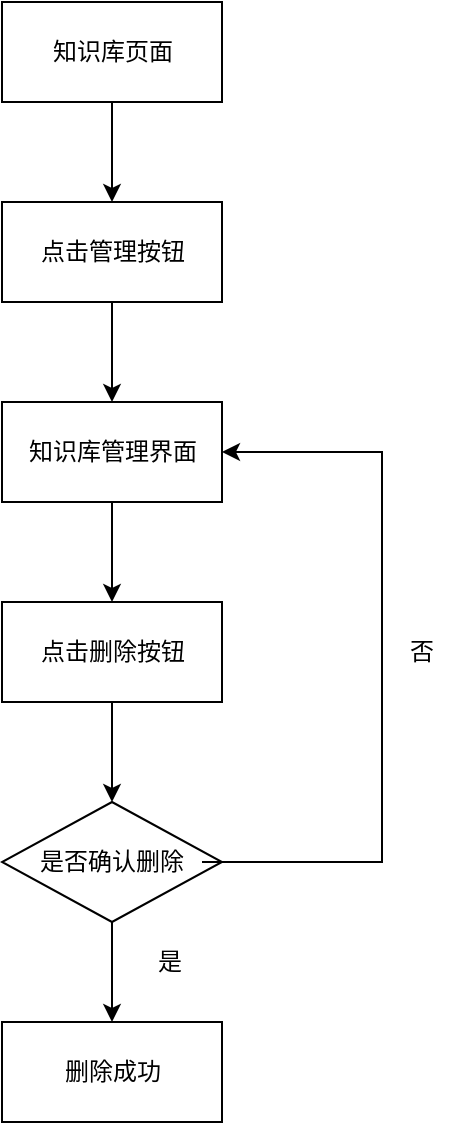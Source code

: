 <mxfile version="14.8.2" type="device"><diagram id="XJEXkeTNixp8ba20JKXQ" name="Page-1"><mxGraphModel dx="1422" dy="757" grid="1" gridSize="10" guides="1" tooltips="1" connect="1" arrows="1" fold="1" page="1" pageScale="1" pageWidth="827" pageHeight="1169" math="0" shadow="0"><root><mxCell id="0"/><mxCell id="1" parent="0"/><mxCell id="LO--aYPG6zgKo1lJYQ2X-10" style="edgeStyle=orthogonalEdgeStyle;rounded=0;orthogonalLoop=1;jettySize=auto;html=1;" edge="1" parent="1" source="LO--aYPG6zgKo1lJYQ2X-1" target="LO--aYPG6zgKo1lJYQ2X-2"><mxGeometry relative="1" as="geometry"/></mxCell><mxCell id="LO--aYPG6zgKo1lJYQ2X-1" value="知识库页面" style="html=1;" vertex="1" parent="1"><mxGeometry x="350" y="240" width="110" height="50" as="geometry"/></mxCell><mxCell id="LO--aYPG6zgKo1lJYQ2X-11" style="edgeStyle=orthogonalEdgeStyle;rounded=0;orthogonalLoop=1;jettySize=auto;html=1;" edge="1" parent="1" source="LO--aYPG6zgKo1lJYQ2X-2" target="LO--aYPG6zgKo1lJYQ2X-3"><mxGeometry relative="1" as="geometry"/></mxCell><mxCell id="LO--aYPG6zgKo1lJYQ2X-2" value="点击管理按钮" style="html=1;" vertex="1" parent="1"><mxGeometry x="350" y="340" width="110" height="50" as="geometry"/></mxCell><mxCell id="LO--aYPG6zgKo1lJYQ2X-13" style="edgeStyle=orthogonalEdgeStyle;rounded=0;orthogonalLoop=1;jettySize=auto;html=1;" edge="1" parent="1" source="LO--aYPG6zgKo1lJYQ2X-3" target="LO--aYPG6zgKo1lJYQ2X-4"><mxGeometry relative="1" as="geometry"/></mxCell><mxCell id="LO--aYPG6zgKo1lJYQ2X-3" value="知识库管理界面" style="html=1;" vertex="1" parent="1"><mxGeometry x="350" y="440" width="110" height="50" as="geometry"/></mxCell><mxCell id="LO--aYPG6zgKo1lJYQ2X-14" style="edgeStyle=orthogonalEdgeStyle;rounded=0;orthogonalLoop=1;jettySize=auto;html=1;" edge="1" parent="1" source="LO--aYPG6zgKo1lJYQ2X-4" target="LO--aYPG6zgKo1lJYQ2X-7"><mxGeometry relative="1" as="geometry"/></mxCell><mxCell id="LO--aYPG6zgKo1lJYQ2X-4" value="点击删除按钮" style="html=1;" vertex="1" parent="1"><mxGeometry x="350" y="540" width="110" height="50" as="geometry"/></mxCell><mxCell id="LO--aYPG6zgKo1lJYQ2X-6" value="" style="group" vertex="1" connectable="0" parent="1"><mxGeometry x="350" y="640" width="110" height="60" as="geometry"/></mxCell><mxCell id="LO--aYPG6zgKo1lJYQ2X-7" value="" style="rhombus;whiteSpace=wrap;html=1;" vertex="1" parent="LO--aYPG6zgKo1lJYQ2X-6"><mxGeometry width="110" height="60" as="geometry"/></mxCell><mxCell id="LO--aYPG6zgKo1lJYQ2X-8" value="是否确认删除" style="text;html=1;strokeColor=none;fillColor=none;align=center;verticalAlign=middle;whiteSpace=wrap;rounded=0;" vertex="1" parent="LO--aYPG6zgKo1lJYQ2X-6"><mxGeometry x="10" y="20" width="90" height="20" as="geometry"/></mxCell><mxCell id="LO--aYPG6zgKo1lJYQ2X-9" value="删除成功" style="html=1;" vertex="1" parent="1"><mxGeometry x="350" y="750" width="110" height="50" as="geometry"/></mxCell><mxCell id="LO--aYPG6zgKo1lJYQ2X-15" style="edgeStyle=orthogonalEdgeStyle;rounded=0;orthogonalLoop=1;jettySize=auto;html=1;" edge="1" parent="1" source="LO--aYPG6zgKo1lJYQ2X-7" target="LO--aYPG6zgKo1lJYQ2X-9"><mxGeometry relative="1" as="geometry"/></mxCell><mxCell id="LO--aYPG6zgKo1lJYQ2X-16" style="edgeStyle=orthogonalEdgeStyle;rounded=0;orthogonalLoop=1;jettySize=auto;html=1;" edge="1" parent="1" source="LO--aYPG6zgKo1lJYQ2X-8" target="LO--aYPG6zgKo1lJYQ2X-3"><mxGeometry relative="1" as="geometry"><Array as="points"><mxPoint x="540" y="670"/><mxPoint x="540" y="465"/></Array></mxGeometry></mxCell><mxCell id="LO--aYPG6zgKo1lJYQ2X-17" value="是" style="text;html=1;strokeColor=none;fillColor=none;align=center;verticalAlign=middle;whiteSpace=wrap;rounded=0;" vertex="1" parent="1"><mxGeometry x="414" y="710" width="40" height="20" as="geometry"/></mxCell><mxCell id="LO--aYPG6zgKo1lJYQ2X-18" value="否" style="text;html=1;strokeColor=none;fillColor=none;align=center;verticalAlign=middle;whiteSpace=wrap;rounded=0;" vertex="1" parent="1"><mxGeometry x="540" y="555" width="40" height="20" as="geometry"/></mxCell></root></mxGraphModel></diagram></mxfile>